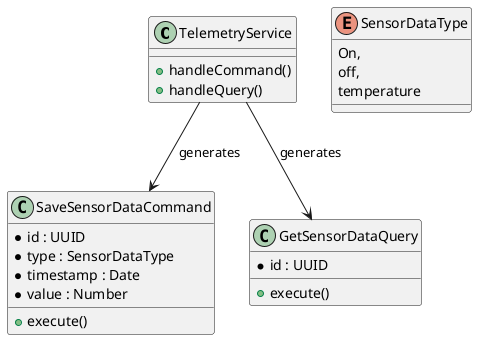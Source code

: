 
@startuml
class TelemetryService {
    +handleCommand()
    +handleQuery()
}

enum  SensorDataType{
    On,
    off,
    temperature
}
class SaveSensorDataCommand {
  * id : UUID
  * type : SensorDataType
  * timestamp : Date
  * value : Number
  +execute()
}

class  GetSensorDataQuery {
  * id : UUID
  +execute()
}

TelemetryService --> SaveSensorDataCommand : generates
TelemetryService --> GetSensorDataQuery : generates
@enduml